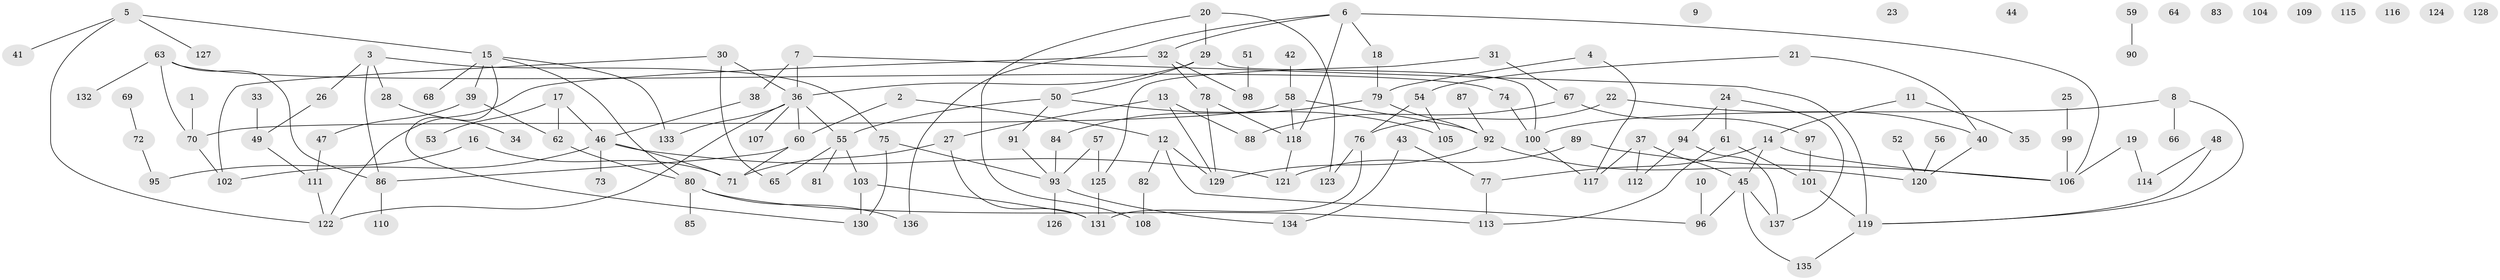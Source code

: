 // Generated by graph-tools (version 1.1) at 2025/13/03/09/25 04:13:08]
// undirected, 137 vertices, 169 edges
graph export_dot {
graph [start="1"]
  node [color=gray90,style=filled];
  1;
  2;
  3;
  4;
  5;
  6;
  7;
  8;
  9;
  10;
  11;
  12;
  13;
  14;
  15;
  16;
  17;
  18;
  19;
  20;
  21;
  22;
  23;
  24;
  25;
  26;
  27;
  28;
  29;
  30;
  31;
  32;
  33;
  34;
  35;
  36;
  37;
  38;
  39;
  40;
  41;
  42;
  43;
  44;
  45;
  46;
  47;
  48;
  49;
  50;
  51;
  52;
  53;
  54;
  55;
  56;
  57;
  58;
  59;
  60;
  61;
  62;
  63;
  64;
  65;
  66;
  67;
  68;
  69;
  70;
  71;
  72;
  73;
  74;
  75;
  76;
  77;
  78;
  79;
  80;
  81;
  82;
  83;
  84;
  85;
  86;
  87;
  88;
  89;
  90;
  91;
  92;
  93;
  94;
  95;
  96;
  97;
  98;
  99;
  100;
  101;
  102;
  103;
  104;
  105;
  106;
  107;
  108;
  109;
  110;
  111;
  112;
  113;
  114;
  115;
  116;
  117;
  118;
  119;
  120;
  121;
  122;
  123;
  124;
  125;
  126;
  127;
  128;
  129;
  130;
  131;
  132;
  133;
  134;
  135;
  136;
  137;
  1 -- 70;
  2 -- 12;
  2 -- 60;
  3 -- 26;
  3 -- 28;
  3 -- 75;
  3 -- 86;
  4 -- 79;
  4 -- 117;
  5 -- 15;
  5 -- 41;
  5 -- 122;
  5 -- 127;
  6 -- 18;
  6 -- 32;
  6 -- 106;
  6 -- 118;
  6 -- 136;
  7 -- 36;
  7 -- 38;
  7 -- 119;
  8 -- 66;
  8 -- 100;
  8 -- 119;
  10 -- 96;
  11 -- 14;
  11 -- 35;
  12 -- 82;
  12 -- 96;
  12 -- 129;
  13 -- 27;
  13 -- 88;
  13 -- 129;
  14 -- 45;
  14 -- 77;
  14 -- 106;
  15 -- 39;
  15 -- 68;
  15 -- 80;
  15 -- 130;
  15 -- 133;
  16 -- 71;
  16 -- 95;
  17 -- 46;
  17 -- 53;
  17 -- 62;
  18 -- 79;
  19 -- 106;
  19 -- 114;
  20 -- 29;
  20 -- 108;
  20 -- 123;
  21 -- 40;
  21 -- 54;
  22 -- 40;
  22 -- 76;
  24 -- 61;
  24 -- 94;
  24 -- 137;
  25 -- 99;
  26 -- 49;
  27 -- 71;
  27 -- 131;
  28 -- 34;
  29 -- 36;
  29 -- 50;
  29 -- 100;
  30 -- 36;
  30 -- 65;
  30 -- 102;
  31 -- 67;
  31 -- 125;
  32 -- 78;
  32 -- 98;
  32 -- 122;
  33 -- 49;
  36 -- 55;
  36 -- 60;
  36 -- 107;
  36 -- 122;
  36 -- 133;
  37 -- 45;
  37 -- 112;
  37 -- 117;
  38 -- 46;
  39 -- 47;
  39 -- 62;
  40 -- 120;
  42 -- 58;
  43 -- 77;
  43 -- 134;
  45 -- 96;
  45 -- 135;
  45 -- 137;
  46 -- 71;
  46 -- 73;
  46 -- 102;
  46 -- 121;
  47 -- 111;
  48 -- 114;
  48 -- 119;
  49 -- 111;
  50 -- 55;
  50 -- 91;
  50 -- 105;
  51 -- 98;
  52 -- 120;
  54 -- 76;
  54 -- 105;
  55 -- 65;
  55 -- 81;
  55 -- 103;
  56 -- 120;
  57 -- 93;
  57 -- 125;
  58 -- 70;
  58 -- 92;
  58 -- 118;
  59 -- 90;
  60 -- 71;
  60 -- 86;
  61 -- 101;
  61 -- 113;
  62 -- 80;
  63 -- 70;
  63 -- 74;
  63 -- 86;
  63 -- 132;
  67 -- 88;
  67 -- 97;
  69 -- 72;
  70 -- 102;
  72 -- 95;
  74 -- 100;
  75 -- 93;
  75 -- 130;
  76 -- 123;
  76 -- 131;
  77 -- 113;
  78 -- 118;
  78 -- 129;
  79 -- 84;
  79 -- 92;
  80 -- 85;
  80 -- 113;
  80 -- 136;
  82 -- 108;
  84 -- 93;
  86 -- 110;
  87 -- 92;
  89 -- 106;
  89 -- 121;
  91 -- 93;
  92 -- 120;
  92 -- 129;
  93 -- 126;
  93 -- 134;
  94 -- 112;
  94 -- 137;
  97 -- 101;
  99 -- 106;
  100 -- 117;
  101 -- 119;
  103 -- 130;
  103 -- 131;
  111 -- 122;
  118 -- 121;
  119 -- 135;
  125 -- 131;
}
